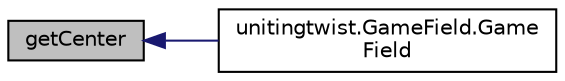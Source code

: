 digraph "getCenter"
{
  edge [fontname="Helvetica",fontsize="10",labelfontname="Helvetica",labelfontsize="10"];
  node [fontname="Helvetica",fontsize="10",shape=record];
  rankdir="LR";
  Node21 [label="getCenter",height=0.2,width=0.4,color="black", fillcolor="grey75", style="filled", fontcolor="black"];
  Node21 -> Node22 [dir="back",color="midnightblue",fontsize="10",style="solid"];
  Node22 [label="unitingtwist.GameField.Game\lField",height=0.2,width=0.4,color="black", fillcolor="white", style="filled",URL="$classunitingtwist_1_1_game_field.html#a60249e68db18dd0bc0bd4f2f29281531"];
}
